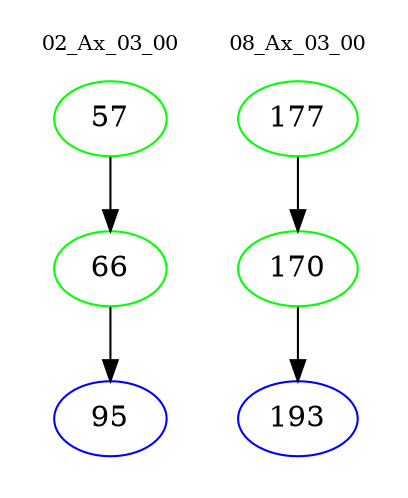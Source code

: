 digraph{
subgraph cluster_0 {
color = white
label = "02_Ax_03_00";
fontsize=10;
T0_57 [label="57", color="green"]
T0_57 -> T0_66 [color="black"]
T0_66 [label="66", color="green"]
T0_66 -> T0_95 [color="black"]
T0_95 [label="95", color="blue"]
}
subgraph cluster_1 {
color = white
label = "08_Ax_03_00";
fontsize=10;
T1_177 [label="177", color="green"]
T1_177 -> T1_170 [color="black"]
T1_170 [label="170", color="green"]
T1_170 -> T1_193 [color="black"]
T1_193 [label="193", color="blue"]
}
}

